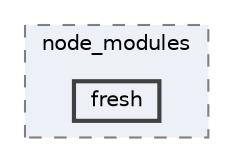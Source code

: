 digraph "pkiclassroomrescheduler/src/main/frontend/node_modules/fresh"
{
 // LATEX_PDF_SIZE
  bgcolor="transparent";
  edge [fontname=Helvetica,fontsize=10,labelfontname=Helvetica,labelfontsize=10];
  node [fontname=Helvetica,fontsize=10,shape=box,height=0.2,width=0.4];
  compound=true
  subgraph clusterdir_72953eda66ccb3a2722c28e1c3e6c23b {
    graph [ bgcolor="#edf0f7", pencolor="grey50", label="node_modules", fontname=Helvetica,fontsize=10 style="filled,dashed", URL="dir_72953eda66ccb3a2722c28e1c3e6c23b.html",tooltip=""]
  dir_4f378bb8acb92c9997e2032ada9857f4 [label="fresh", fillcolor="#edf0f7", color="grey25", style="filled,bold", URL="dir_4f378bb8acb92c9997e2032ada9857f4.html",tooltip=""];
  }
}
